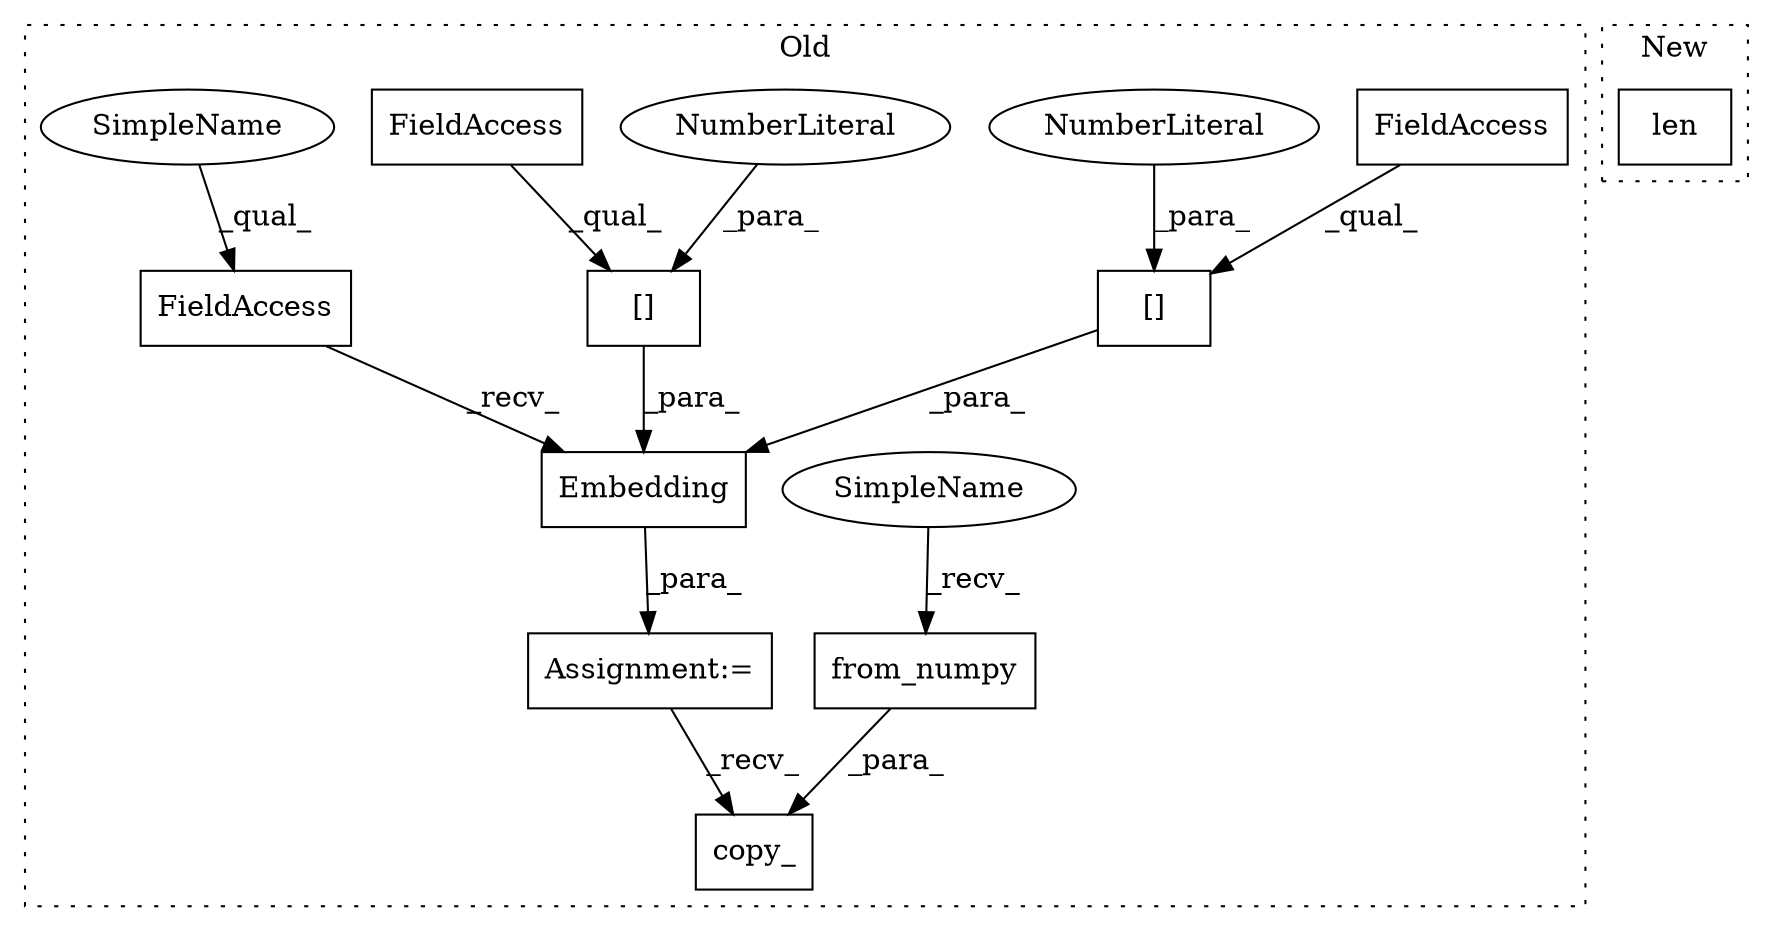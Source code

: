 digraph G {
subgraph cluster0 {
1 [label="Embedding" a="32" s="2395,2430" l="10,1" shape="box"];
3 [label="Assignment:=" a="7" s="2385" l="1" shape="box"];
4 [label="[]" a="2" s="2418,2429" l="10,1" shape="box"];
5 [label="NumberLiteral" a="34" s="2428" l="1" shape="ellipse"];
6 [label="[]" a="2" s="2405,2416" l="10,1" shape="box"];
7 [label="NumberLiteral" a="34" s="2415" l="1" shape="ellipse"];
8 [label="FieldAccess" a="22" s="2386" l="8" shape="box"];
9 [label="FieldAccess" a="22" s="2418" l="3" shape="box"];
10 [label="FieldAccess" a="22" s="2405" l="3" shape="box"];
11 [label="from_numpy" a="32" s="2474,2488" l="11,1" shape="box"];
12 [label="copy_" a="32" s="2462,2489" l="6,1" shape="box"];
13 [label="SimpleName" a="42" s="2468" l="5" shape="ellipse"];
14 [label="SimpleName" a="42" s="2386" l="5" shape="ellipse"];
label = "Old";
style="dotted";
}
subgraph cluster1 {
2 [label="len" a="32" s="2311,2323" l="4,1" shape="box"];
label = "New";
style="dotted";
}
1 -> 3 [label="_para_"];
3 -> 12 [label="_recv_"];
4 -> 1 [label="_para_"];
5 -> 4 [label="_para_"];
6 -> 1 [label="_para_"];
7 -> 6 [label="_para_"];
8 -> 1 [label="_recv_"];
9 -> 4 [label="_qual_"];
10 -> 6 [label="_qual_"];
11 -> 12 [label="_para_"];
13 -> 11 [label="_recv_"];
14 -> 8 [label="_qual_"];
}